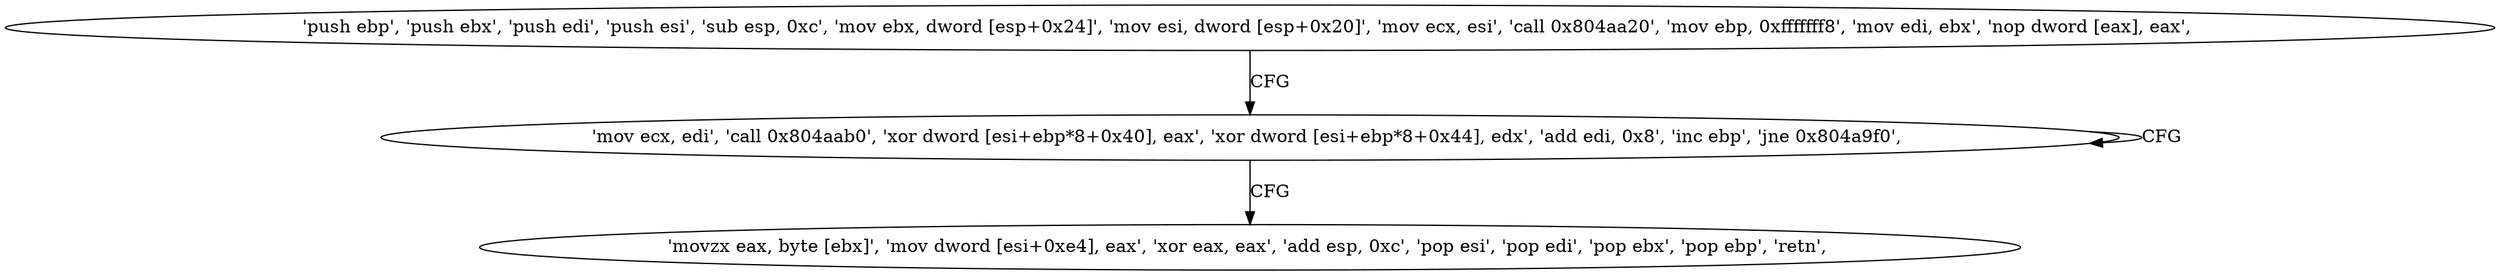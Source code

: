 digraph "func" {
"134523344" [label = "'push ebp', 'push ebx', 'push edi', 'push esi', 'sub esp, 0xc', 'mov ebx, dword [esp+0x24]', 'mov esi, dword [esp+0x20]', 'mov ecx, esi', 'call 0x804aa20', 'mov ebp, 0xfffffff8', 'mov edi, ebx', 'nop dword [eax], eax', " ]
"134523376" [label = "'mov ecx, edi', 'call 0x804aab0', 'xor dword [esi+ebp*8+0x40], eax', 'xor dword [esi+ebp*8+0x44], edx', 'add edi, 0x8', 'inc ebp', 'jne 0x804a9f0', " ]
"134523397" [label = "'movzx eax, byte [ebx]', 'mov dword [esi+0xe4], eax', 'xor eax, eax', 'add esp, 0xc', 'pop esi', 'pop edi', 'pop ebx', 'pop ebp', 'retn', " ]
"134523344" -> "134523376" [ label = "CFG" ]
"134523376" -> "134523376" [ label = "CFG" ]
"134523376" -> "134523397" [ label = "CFG" ]
}
